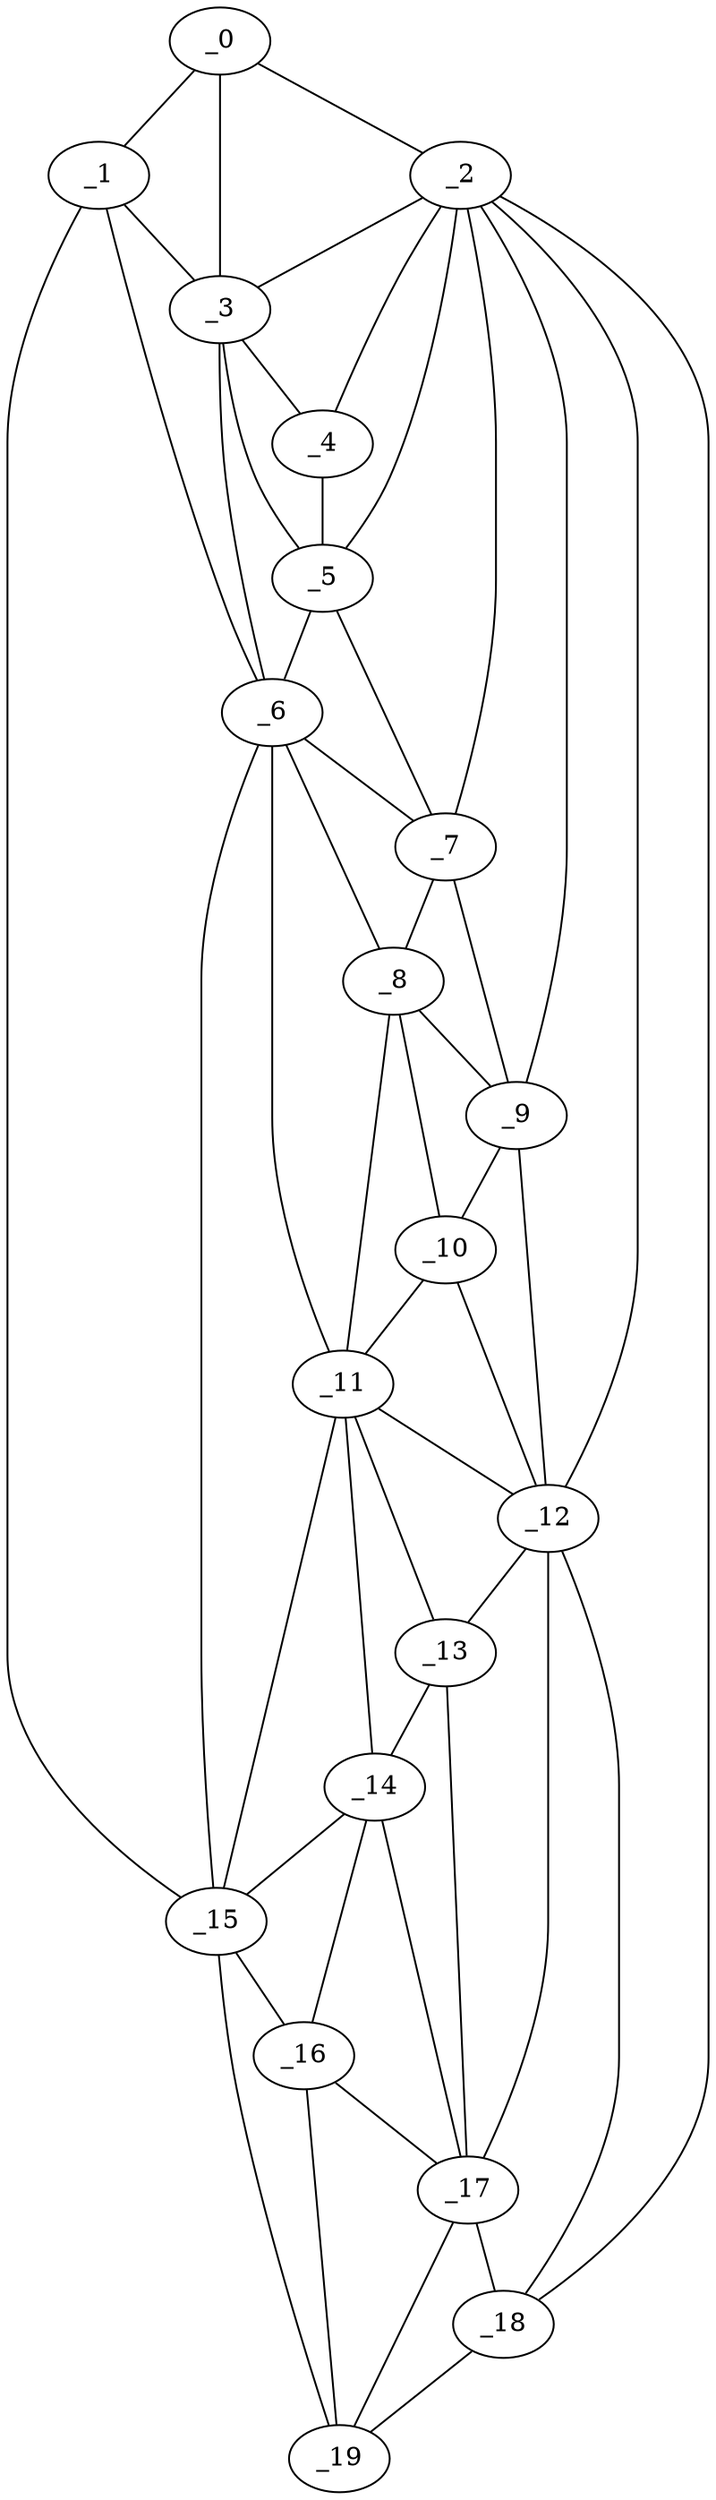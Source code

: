 graph "obj84__35.gxl" {
	_0	 [x=6,
		y=50];
	_1	 [x=6,
		y=65];
	_0 -- _1	 [valence=1];
	_2	 [x=23,
		y=40];
	_0 -- _2	 [valence=1];
	_3	 [x=30,
		y=58];
	_0 -- _3	 [valence=1];
	_1 -- _3	 [valence=2];
	_6	 [x=50,
		y=66];
	_1 -- _6	 [valence=1];
	_15	 [x=108,
		y=88];
	_1 -- _15	 [valence=1];
	_2 -- _3	 [valence=2];
	_4	 [x=34,
		y=48];
	_2 -- _4	 [valence=2];
	_5	 [x=41,
		y=49];
	_2 -- _5	 [valence=2];
	_7	 [x=53,
		y=51];
	_2 -- _7	 [valence=2];
	_9	 [x=58,
		y=52];
	_2 -- _9	 [valence=2];
	_12	 [x=91,
		y=55];
	_2 -- _12	 [valence=1];
	_18	 [x=125,
		y=61];
	_2 -- _18	 [valence=1];
	_3 -- _4	 [valence=1];
	_3 -- _5	 [valence=2];
	_3 -- _6	 [valence=2];
	_4 -- _5	 [valence=2];
	_5 -- _6	 [valence=1];
	_5 -- _7	 [valence=2];
	_6 -- _7	 [valence=1];
	_8	 [x=54,
		y=66];
	_6 -- _8	 [valence=2];
	_11	 [x=75,
		y=71];
	_6 -- _11	 [valence=2];
	_6 -- _15	 [valence=2];
	_7 -- _8	 [valence=2];
	_7 -- _9	 [valence=2];
	_8 -- _9	 [valence=1];
	_10	 [x=72,
		y=55];
	_8 -- _10	 [valence=1];
	_8 -- _11	 [valence=1];
	_9 -- _10	 [valence=2];
	_9 -- _12	 [valence=2];
	_10 -- _11	 [valence=2];
	_10 -- _12	 [valence=1];
	_11 -- _12	 [valence=2];
	_13	 [x=96,
		y=59];
	_11 -- _13	 [valence=1];
	_14	 [x=108,
		y=74];
	_11 -- _14	 [valence=2];
	_11 -- _15	 [valence=1];
	_12 -- _13	 [valence=2];
	_17	 [x=116,
		y=61];
	_12 -- _17	 [valence=1];
	_12 -- _18	 [valence=2];
	_13 -- _14	 [valence=1];
	_13 -- _17	 [valence=2];
	_14 -- _15	 [valence=1];
	_16	 [x=115,
		y=80];
	_14 -- _16	 [valence=2];
	_14 -- _17	 [valence=1];
	_15 -- _16	 [valence=2];
	_19	 [x=125,
		y=77];
	_15 -- _19	 [valence=1];
	_16 -- _17	 [valence=2];
	_16 -- _19	 [valence=2];
	_17 -- _18	 [valence=1];
	_17 -- _19	 [valence=1];
	_18 -- _19	 [valence=1];
}
